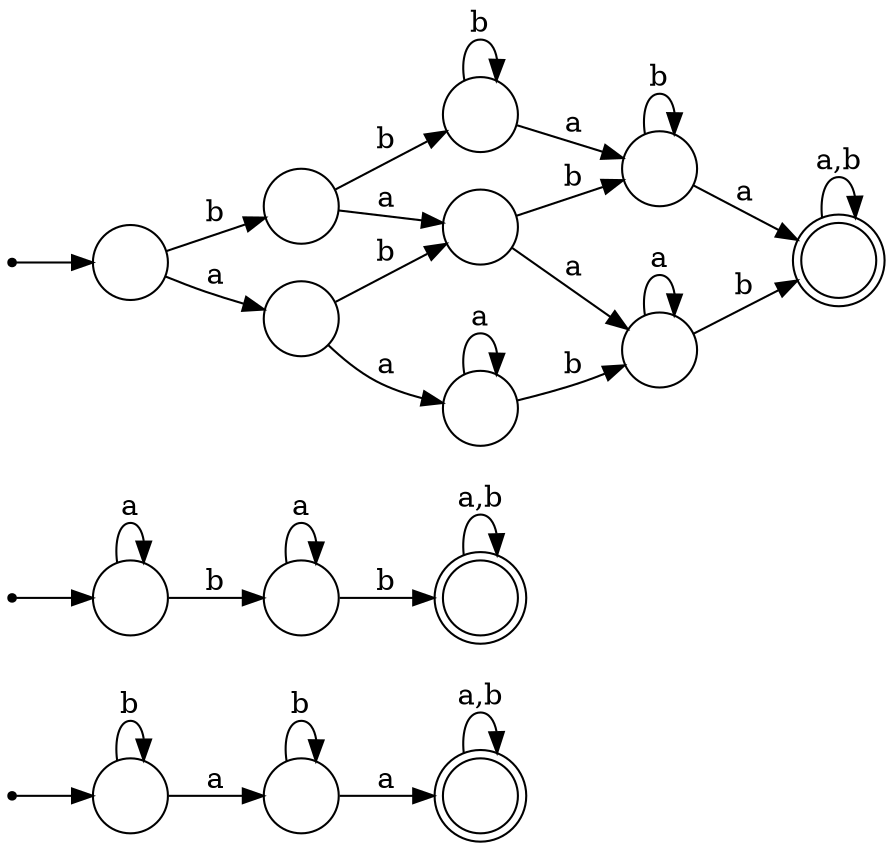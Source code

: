 // L1 = {w ∈ {a, b} | |w|a ≥ 2 ∧ |w|b ≥ 2}

digraph G {
    rankdir=LR
    node [shape=circle, label=""]

    subgraph A {
        0 [shape=point]
        1
        2
        3 [shape=doublecircle]
        0 -> 1
        1 -> 1 [label=b]
        1 -> 2 [label=a]
        2 -> 2 [label=b]    
        2 -> 3 [label=a]
        3 -> 3 [label="a,b"]
    }
    
    subgraph B {
        00 [shape=point]
        4
        5
        6 [shape=doublecircle]
        00 -> 4
        4 -> 4 [label=a]
        4 -> 5 [label=b]
        5 -> 5 [label=a]    
        5 -> 6 [label=b]
        6 -> 6 [label="a,b"]
    }

    subgraph AB {
        000 [shape=point]
        14
        15
        16
        24
        25
        26
        34
        35
        36 [shape=doublecircle]
        000 -> 14
        14 -> 24 [label=a]
        14 -> 15 [label=b]
        15 -> 25 [label=a]
        15 -> 16 [label=b]
        16 -> 26 [label=a]
        16 -> 16 [label=b]
        24 -> 34 [label=a]
        24 -> 25 [label=b]
        25 -> 35 [label=a]
        25 -> 26 [label=b]
        26 -> 36 [label=a]
        26 -> 26 [label=b]
        34 -> 34 [label=a]
        34 -> 35 [label=b]
        35 -> 35 [label=a]
        35 -> 36 [label=b]
        36 -> 36 [label="a,b"]
    }
}